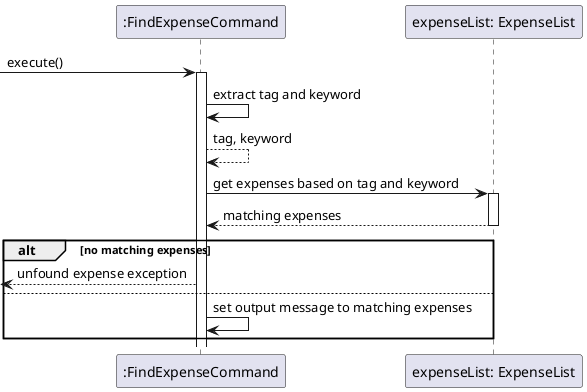 @startuml
'https://plantuml.com/sequence-diagram

participant ":FindExpenseCommand" as command
participant "expenseList: ExpenseList" as expenseList
-> command ++: execute()
command -> command: extract tag and keyword
command --> command: tag, keyword
command -> expenseList ++: get expenses based on tag and keyword
command <-- expenseList --: matching expenses
alt no matching expenses
    <-- command: unfound expense exception
else
    command -> command: set output message to matching expenses
end

@enduml